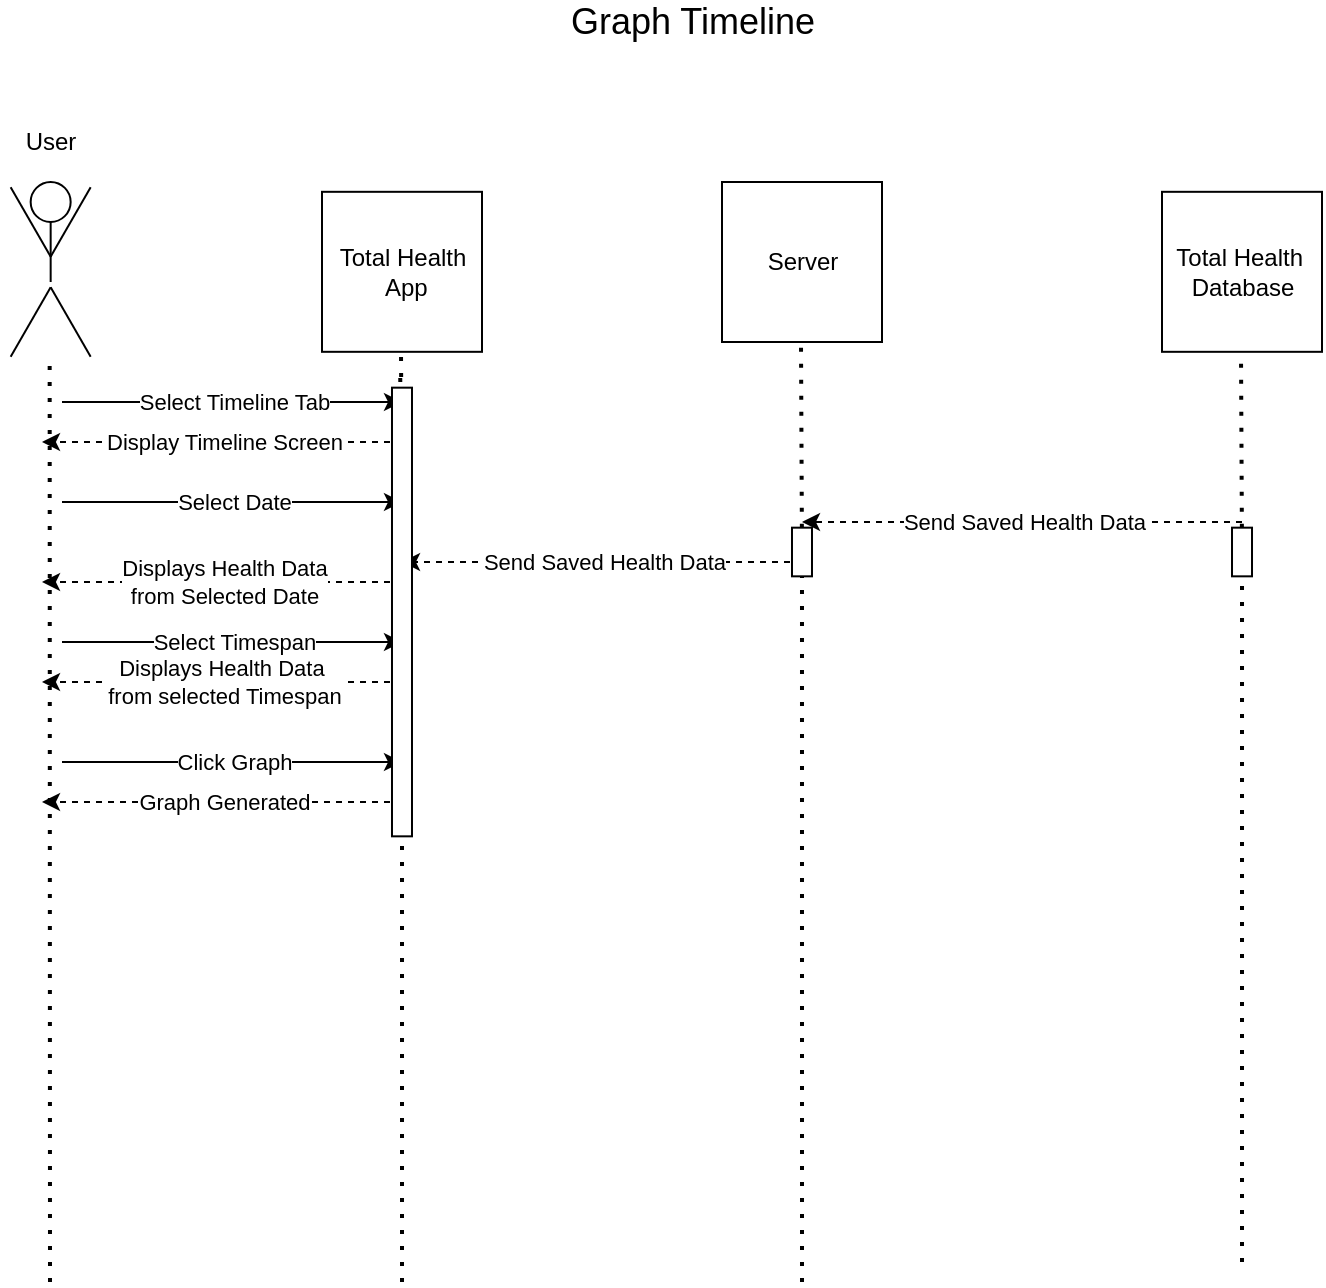 <mxfile version="15.8.7" type="device"><diagram id="kgpKYQtTHZ0yAKxKKP6v" name="Page-1"><mxGraphModel dx="1102" dy="1025" grid="1" gridSize="10" guides="1" tooltips="1" connect="1" arrows="1" fold="1" page="1" pageScale="1" pageWidth="850" pageHeight="1100" math="0" shadow="0"><root><mxCell id="0"/><mxCell id="1" parent="0"/><mxCell id="I5MVSJsb4OanJSbEFMaU-1" value="" style="group" vertex="1" connectable="0" parent="1"><mxGeometry x="80.0" y="150" width="48.66" height="89.821" as="geometry"/></mxCell><mxCell id="I5MVSJsb4OanJSbEFMaU-2" value="" style="ellipse;whiteSpace=wrap;html=1;aspect=fixed;fillColor=none;" vertex="1" parent="I5MVSJsb4OanJSbEFMaU-1"><mxGeometry x="14.33" width="20" height="20" as="geometry"/></mxCell><mxCell id="I5MVSJsb4OanJSbEFMaU-3" value="" style="line;strokeWidth=1;direction=south;html=1;fillColor=none;" vertex="1" parent="I5MVSJsb4OanJSbEFMaU-1"><mxGeometry x="19.33" y="20" width="10" height="30" as="geometry"/></mxCell><mxCell id="I5MVSJsb4OanJSbEFMaU-4" value="" style="line;strokeWidth=1;direction=south;html=1;fillColor=none;rotation=30;" vertex="1" parent="I5MVSJsb4OanJSbEFMaU-1"><mxGeometry x="9.33" y="50" width="10" height="40" as="geometry"/></mxCell><mxCell id="I5MVSJsb4OanJSbEFMaU-5" value="" style="line;strokeWidth=1;direction=south;html=1;fillColor=none;rotation=-30;" vertex="1" parent="I5MVSJsb4OanJSbEFMaU-1"><mxGeometry x="29.33" y="50" width="10" height="40" as="geometry"/></mxCell><mxCell id="I5MVSJsb4OanJSbEFMaU-6" value="" style="line;strokeWidth=1;direction=south;html=1;fillColor=none;rotation=-150;" vertex="1" parent="I5MVSJsb4OanJSbEFMaU-1"><mxGeometry x="29.33" y="-0.001" width="10" height="40" as="geometry"/></mxCell><mxCell id="I5MVSJsb4OanJSbEFMaU-7" value="" style="line;strokeWidth=1;direction=south;html=1;fillColor=none;rotation=-210;" vertex="1" parent="I5MVSJsb4OanJSbEFMaU-1"><mxGeometry x="9.33" y="-0.001" width="10" height="40" as="geometry"/></mxCell><mxCell id="I5MVSJsb4OanJSbEFMaU-8" value="" style="whiteSpace=wrap;html=1;aspect=fixed;strokeWidth=1;fillColor=none;" vertex="1" parent="1"><mxGeometry x="240" y="154.91" width="80" height="80" as="geometry"/></mxCell><mxCell id="I5MVSJsb4OanJSbEFMaU-9" value="" style="whiteSpace=wrap;html=1;aspect=fixed;strokeWidth=1;fillColor=none;" vertex="1" parent="1"><mxGeometry x="440" y="150" width="80" height="80" as="geometry"/></mxCell><mxCell id="I5MVSJsb4OanJSbEFMaU-10" value="" style="whiteSpace=wrap;html=1;aspect=fixed;strokeWidth=1;fillColor=none;" vertex="1" parent="1"><mxGeometry x="660" y="154.91" width="80" height="80" as="geometry"/></mxCell><mxCell id="I5MVSJsb4OanJSbEFMaU-11" value="" style="endArrow=none;dashed=1;html=1;dashPattern=1 3;strokeWidth=2;rounded=0;" edge="1" parent="1"><mxGeometry width="50" height="50" relative="1" as="geometry"><mxPoint x="104.0" y="700" as="sourcePoint"/><mxPoint x="103.83" y="239.82" as="targetPoint"/></mxGeometry></mxCell><mxCell id="I5MVSJsb4OanJSbEFMaU-12" value="" style="endArrow=none;dashed=1;html=1;dashPattern=1 3;strokeWidth=2;rounded=0;startArrow=none;" edge="1" parent="1"><mxGeometry width="50" height="50" relative="1" as="geometry"><mxPoint x="279.579" y="247.5" as="sourcePoint"/><mxPoint x="279.5" y="234.91" as="targetPoint"/></mxGeometry></mxCell><mxCell id="I5MVSJsb4OanJSbEFMaU-13" value="" style="endArrow=none;dashed=1;html=1;dashPattern=1 3;strokeWidth=2;rounded=0;startArrow=none;" edge="1" parent="1" source="I5MVSJsb4OanJSbEFMaU-53"><mxGeometry width="50" height="50" relative="1" as="geometry"><mxPoint x="480" y="700" as="sourcePoint"/><mxPoint x="479.5" y="230" as="targetPoint"/></mxGeometry></mxCell><mxCell id="I5MVSJsb4OanJSbEFMaU-14" value="" style="endArrow=none;dashed=1;html=1;dashPattern=1 3;strokeWidth=2;rounded=0;startArrow=none;" edge="1" parent="1" source="I5MVSJsb4OanJSbEFMaU-55"><mxGeometry width="50" height="50" relative="1" as="geometry"><mxPoint x="700" y="690" as="sourcePoint"/><mxPoint x="699.5" y="234.91" as="targetPoint"/></mxGeometry></mxCell><mxCell id="I5MVSJsb4OanJSbEFMaU-15" value="Total Health&lt;br&gt;&amp;nbsp;App" style="text;html=1;resizable=0;autosize=1;align=center;verticalAlign=middle;points=[];fillColor=none;strokeColor=none;rounded=0;" vertex="1" parent="1"><mxGeometry x="240" y="179.91" width="80" height="30" as="geometry"/></mxCell><mxCell id="I5MVSJsb4OanJSbEFMaU-16" value="Server" style="text;html=1;resizable=0;autosize=1;align=center;verticalAlign=middle;points=[];fillColor=none;strokeColor=none;rounded=0;" vertex="1" parent="1"><mxGeometry x="455" y="180" width="50" height="20" as="geometry"/></mxCell><mxCell id="I5MVSJsb4OanJSbEFMaU-17" value="Total Health&amp;nbsp;&lt;br&gt;Database" style="text;html=1;resizable=0;autosize=1;align=center;verticalAlign=middle;points=[];fillColor=none;strokeColor=none;rounded=0;" vertex="1" parent="1"><mxGeometry x="660" y="179.91" width="80" height="30" as="geometry"/></mxCell><mxCell id="I5MVSJsb4OanJSbEFMaU-18" value="User" style="text;html=1;resizable=0;autosize=1;align=center;verticalAlign=middle;points=[];fillColor=none;strokeColor=none;rounded=0;" vertex="1" parent="1"><mxGeometry x="84.33" y="120" width="40" height="20" as="geometry"/></mxCell><mxCell id="I5MVSJsb4OanJSbEFMaU-19" value="" style="endArrow=classic;html=1;rounded=0;" edge="1" parent="1"><mxGeometry relative="1" as="geometry"><mxPoint x="110" y="260" as="sourcePoint"/><mxPoint x="280" y="260" as="targetPoint"/></mxGeometry></mxCell><mxCell id="I5MVSJsb4OanJSbEFMaU-20" value="Select Timeline Tab" style="edgeLabel;resizable=0;html=1;align=center;verticalAlign=middle;strokeWidth=1;fillColor=none;" connectable="0" vertex="1" parent="I5MVSJsb4OanJSbEFMaU-19"><mxGeometry relative="1" as="geometry"><mxPoint x="1" as="offset"/></mxGeometry></mxCell><mxCell id="I5MVSJsb4OanJSbEFMaU-21" value="" style="endArrow=classic;html=1;rounded=0;dashed=1;" edge="1" parent="1"><mxGeometry relative="1" as="geometry"><mxPoint x="280" y="280" as="sourcePoint"/><mxPoint x="100" y="280" as="targetPoint"/></mxGeometry></mxCell><mxCell id="I5MVSJsb4OanJSbEFMaU-22" value="Display Timeline Screen" style="edgeLabel;resizable=0;html=1;align=center;verticalAlign=middle;strokeWidth=1;fillColor=none;" connectable="0" vertex="1" parent="I5MVSJsb4OanJSbEFMaU-21"><mxGeometry relative="1" as="geometry"><mxPoint x="1" as="offset"/></mxGeometry></mxCell><mxCell id="I5MVSJsb4OanJSbEFMaU-23" value="" style="endArrow=none;dashed=1;html=1;dashPattern=1 3;strokeWidth=2;rounded=0;" edge="1" parent="1"><mxGeometry width="50" height="50" relative="1" as="geometry"><mxPoint x="280" y="700" as="sourcePoint"/><mxPoint x="280" y="290" as="targetPoint"/></mxGeometry></mxCell><mxCell id="I5MVSJsb4OanJSbEFMaU-24" value="" style="endArrow=none;dashed=1;html=1;dashPattern=1 3;strokeWidth=2;rounded=0;startArrow=none;" edge="1" parent="1"><mxGeometry width="50" height="50" relative="1" as="geometry"><mxPoint x="279.672" y="290" as="sourcePoint"/><mxPoint x="279.115" y="247.5" as="targetPoint"/></mxGeometry></mxCell><mxCell id="I5MVSJsb4OanJSbEFMaU-25" value="&lt;font style=&quot;font-size: 18px&quot;&gt;Graph Timeline&lt;/font&gt;" style="text;html=1;resizable=0;autosize=1;align=center;verticalAlign=middle;points=[];fillColor=none;strokeColor=none;rounded=0;" vertex="1" parent="1"><mxGeometry x="355" y="60" width="140" height="20" as="geometry"/></mxCell><mxCell id="I5MVSJsb4OanJSbEFMaU-26" value="" style="endArrow=classic;html=1;rounded=0;" edge="1" parent="1"><mxGeometry relative="1" as="geometry"><mxPoint x="110" y="310" as="sourcePoint"/><mxPoint x="280" y="310" as="targetPoint"/></mxGeometry></mxCell><mxCell id="I5MVSJsb4OanJSbEFMaU-27" value="Select Date" style="edgeLabel;resizable=0;html=1;align=center;verticalAlign=middle;strokeWidth=1;fillColor=none;" connectable="0" vertex="1" parent="I5MVSJsb4OanJSbEFMaU-26"><mxGeometry relative="1" as="geometry"><mxPoint x="1" as="offset"/></mxGeometry></mxCell><mxCell id="I5MVSJsb4OanJSbEFMaU-28" value="" style="endArrow=classic;html=1;rounded=0;dashed=1;" edge="1" parent="1"><mxGeometry relative="1" as="geometry"><mxPoint x="280" y="350" as="sourcePoint"/><mxPoint x="100" y="350" as="targetPoint"/></mxGeometry></mxCell><mxCell id="I5MVSJsb4OanJSbEFMaU-29" value="Displays Health Data&lt;br&gt;from Selected Date" style="edgeLabel;resizable=0;html=1;align=center;verticalAlign=middle;strokeWidth=1;fillColor=none;" connectable="0" vertex="1" parent="I5MVSJsb4OanJSbEFMaU-28"><mxGeometry relative="1" as="geometry"><mxPoint x="1" as="offset"/></mxGeometry></mxCell><mxCell id="I5MVSJsb4OanJSbEFMaU-30" value="" style="endArrow=classic;html=1;rounded=0;" edge="1" parent="1"><mxGeometry relative="1" as="geometry"><mxPoint x="110" y="380" as="sourcePoint"/><mxPoint x="280" y="380" as="targetPoint"/></mxGeometry></mxCell><mxCell id="I5MVSJsb4OanJSbEFMaU-31" value="Select Timespan" style="edgeLabel;resizable=0;html=1;align=center;verticalAlign=middle;strokeWidth=1;fillColor=none;" connectable="0" vertex="1" parent="I5MVSJsb4OanJSbEFMaU-30"><mxGeometry relative="1" as="geometry"><mxPoint x="1" as="offset"/></mxGeometry></mxCell><mxCell id="I5MVSJsb4OanJSbEFMaU-32" value="" style="endArrow=classic;html=1;rounded=0;dashed=1;" edge="1" parent="1"><mxGeometry relative="1" as="geometry"><mxPoint x="280" y="400" as="sourcePoint"/><mxPoint x="100" y="400" as="targetPoint"/></mxGeometry></mxCell><mxCell id="I5MVSJsb4OanJSbEFMaU-33" value="Displays Health Data&amp;nbsp;&lt;br&gt;from selected Timespan" style="edgeLabel;resizable=0;html=1;align=center;verticalAlign=middle;strokeWidth=1;fillColor=none;" connectable="0" vertex="1" parent="I5MVSJsb4OanJSbEFMaU-32"><mxGeometry relative="1" as="geometry"><mxPoint x="1" as="offset"/></mxGeometry></mxCell><mxCell id="I5MVSJsb4OanJSbEFMaU-34" value="" style="endArrow=classic;html=1;rounded=0;" edge="1" parent="1"><mxGeometry relative="1" as="geometry"><mxPoint x="110" y="440" as="sourcePoint"/><mxPoint x="280" y="440" as="targetPoint"/></mxGeometry></mxCell><mxCell id="I5MVSJsb4OanJSbEFMaU-35" value="Click Graph" style="edgeLabel;resizable=0;html=1;align=center;verticalAlign=middle;strokeWidth=1;fillColor=none;" connectable="0" vertex="1" parent="I5MVSJsb4OanJSbEFMaU-34"><mxGeometry relative="1" as="geometry"><mxPoint x="1" as="offset"/></mxGeometry></mxCell><mxCell id="I5MVSJsb4OanJSbEFMaU-36" value="" style="endArrow=classic;html=1;rounded=0;dashed=1;" edge="1" parent="1"><mxGeometry relative="1" as="geometry"><mxPoint x="280" y="460" as="sourcePoint"/><mxPoint x="100" y="460" as="targetPoint"/></mxGeometry></mxCell><mxCell id="I5MVSJsb4OanJSbEFMaU-37" value="Graph Generated" style="edgeLabel;resizable=0;html=1;align=center;verticalAlign=middle;strokeWidth=1;fillColor=none;" connectable="0" vertex="1" parent="I5MVSJsb4OanJSbEFMaU-36"><mxGeometry relative="1" as="geometry"><mxPoint x="1" as="offset"/></mxGeometry></mxCell><mxCell id="I5MVSJsb4OanJSbEFMaU-42" value="" style="endArrow=classic;html=1;rounded=0;dashed=1;" edge="1" parent="1"><mxGeometry relative="1" as="geometry"><mxPoint x="700" y="320" as="sourcePoint"/><mxPoint x="480" y="320" as="targetPoint"/></mxGeometry></mxCell><mxCell id="I5MVSJsb4OanJSbEFMaU-43" value="Send Saved Health Data" style="edgeLabel;resizable=0;html=1;align=center;verticalAlign=middle;strokeWidth=1;fillColor=none;" connectable="0" vertex="1" parent="I5MVSJsb4OanJSbEFMaU-42"><mxGeometry relative="1" as="geometry"><mxPoint x="1" as="offset"/></mxGeometry></mxCell><mxCell id="I5MVSJsb4OanJSbEFMaU-44" value="" style="endArrow=classic;html=1;rounded=0;dashed=1;" edge="1" parent="1"><mxGeometry relative="1" as="geometry"><mxPoint x="480" y="340" as="sourcePoint"/><mxPoint x="280" y="340" as="targetPoint"/></mxGeometry></mxCell><mxCell id="I5MVSJsb4OanJSbEFMaU-45" value="Send Saved Health Data" style="edgeLabel;resizable=0;html=1;align=center;verticalAlign=middle;strokeWidth=1;fillColor=none;" connectable="0" vertex="1" parent="I5MVSJsb4OanJSbEFMaU-44"><mxGeometry relative="1" as="geometry"><mxPoint x="1" as="offset"/></mxGeometry></mxCell><mxCell id="I5MVSJsb4OanJSbEFMaU-52" value="" style="rounded=0;whiteSpace=wrap;html=1;rotation=-90;" vertex="1" parent="1"><mxGeometry x="167.83" y="360" width="224.33" height="10" as="geometry"/></mxCell><mxCell id="I5MVSJsb4OanJSbEFMaU-53" value="" style="rounded=0;whiteSpace=wrap;html=1;rotation=-90;" vertex="1" parent="1"><mxGeometry x="467.83" y="330" width="24.33" height="10" as="geometry"/></mxCell><mxCell id="I5MVSJsb4OanJSbEFMaU-54" value="" style="endArrow=none;dashed=1;html=1;dashPattern=1 3;strokeWidth=2;rounded=0;startArrow=none;" edge="1" parent="1" target="I5MVSJsb4OanJSbEFMaU-53"><mxGeometry width="50" height="50" relative="1" as="geometry"><mxPoint x="480" y="700" as="sourcePoint"/><mxPoint x="479.5" y="230" as="targetPoint"/></mxGeometry></mxCell><mxCell id="I5MVSJsb4OanJSbEFMaU-55" value="" style="rounded=0;whiteSpace=wrap;html=1;rotation=-90;" vertex="1" parent="1"><mxGeometry x="687.84" y="330" width="24.33" height="10" as="geometry"/></mxCell><mxCell id="I5MVSJsb4OanJSbEFMaU-56" value="" style="endArrow=none;dashed=1;html=1;dashPattern=1 3;strokeWidth=2;rounded=0;startArrow=none;" edge="1" parent="1" target="I5MVSJsb4OanJSbEFMaU-55"><mxGeometry width="50" height="50" relative="1" as="geometry"><mxPoint x="700" y="690" as="sourcePoint"/><mxPoint x="699.5" y="234.91" as="targetPoint"/></mxGeometry></mxCell></root></mxGraphModel></diagram></mxfile>
